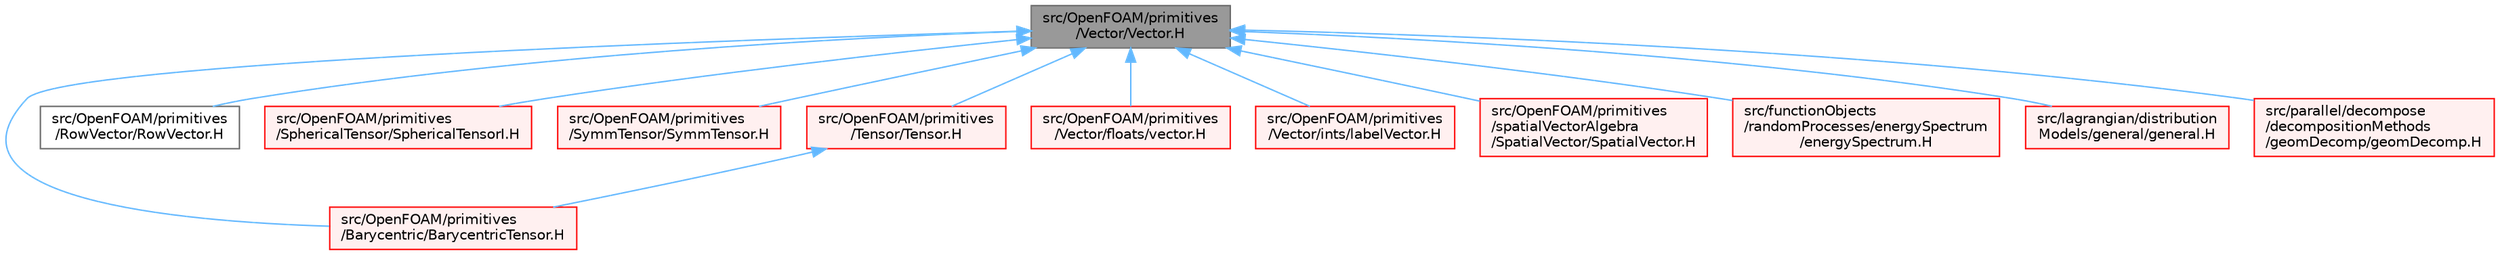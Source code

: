 digraph "src/OpenFOAM/primitives/Vector/Vector.H"
{
 // LATEX_PDF_SIZE
  bgcolor="transparent";
  edge [fontname=Helvetica,fontsize=10,labelfontname=Helvetica,labelfontsize=10];
  node [fontname=Helvetica,fontsize=10,shape=box,height=0.2,width=0.4];
  Node1 [id="Node000001",label="src/OpenFOAM/primitives\l/Vector/Vector.H",height=0.2,width=0.4,color="gray40", fillcolor="grey60", style="filled", fontcolor="black",tooltip=" "];
  Node1 -> Node2 [id="edge1_Node000001_Node000002",dir="back",color="steelblue1",style="solid",tooltip=" "];
  Node2 [id="Node000002",label="src/OpenFOAM/primitives\l/Barycentric/BarycentricTensor.H",height=0.2,width=0.4,color="red", fillcolor="#FFF0F0", style="filled",URL="$BarycentricTensor_8H.html",tooltip=" "];
  Node1 -> Node172 [id="edge2_Node000001_Node000172",dir="back",color="steelblue1",style="solid",tooltip=" "];
  Node172 [id="Node000172",label="src/OpenFOAM/primitives\l/RowVector/RowVector.H",height=0.2,width=0.4,color="grey40", fillcolor="white", style="filled",URL="$RowVector_8H.html",tooltip=" "];
  Node1 -> Node173 [id="edge3_Node000001_Node000173",dir="back",color="steelblue1",style="solid",tooltip=" "];
  Node173 [id="Node000173",label="src/OpenFOAM/primitives\l/SphericalTensor/SphericalTensorI.H",height=0.2,width=0.4,color="red", fillcolor="#FFF0F0", style="filled",URL="$SphericalTensorI_8H.html",tooltip=" "];
  Node1 -> Node6681 [id="edge4_Node000001_Node006681",dir="back",color="steelblue1",style="solid",tooltip=" "];
  Node6681 [id="Node006681",label="src/OpenFOAM/primitives\l/SymmTensor/SymmTensor.H",height=0.2,width=0.4,color="red", fillcolor="#FFF0F0", style="filled",URL="$SymmTensor_8H.html",tooltip=" "];
  Node1 -> Node6685 [id="edge5_Node000001_Node006685",dir="back",color="steelblue1",style="solid",tooltip=" "];
  Node6685 [id="Node006685",label="src/OpenFOAM/primitives\l/Tensor/Tensor.H",height=0.2,width=0.4,color="red", fillcolor="#FFF0F0", style="filled",URL="$Tensor_8H.html",tooltip=" "];
  Node6685 -> Node2 [id="edge6_Node006685_Node000002",dir="back",color="steelblue1",style="solid",tooltip=" "];
  Node1 -> Node6689 [id="edge7_Node000001_Node006689",dir="back",color="steelblue1",style="solid",tooltip=" "];
  Node6689 [id="Node006689",label="src/OpenFOAM/primitives\l/Vector/floats/vector.H",height=0.2,width=0.4,color="red", fillcolor="#FFF0F0", style="filled",URL="$vector_8H.html",tooltip=" "];
  Node1 -> Node6958 [id="edge8_Node000001_Node006958",dir="back",color="steelblue1",style="solid",tooltip=" "];
  Node6958 [id="Node006958",label="src/OpenFOAM/primitives\l/Vector/ints/labelVector.H",height=0.2,width=0.4,color="red", fillcolor="#FFF0F0", style="filled",URL="$labelVector_8H.html",tooltip=" "];
  Node1 -> Node6962 [id="edge9_Node000001_Node006962",dir="back",color="steelblue1",style="solid",tooltip=" "];
  Node6962 [id="Node006962",label="src/OpenFOAM/primitives\l/spatialVectorAlgebra\l/SpatialVector/SpatialVector.H",height=0.2,width=0.4,color="red", fillcolor="#FFF0F0", style="filled",URL="$SpatialVector_8H.html",tooltip=" "];
  Node1 -> Node3348 [id="edge10_Node000001_Node003348",dir="back",color="steelblue1",style="solid",tooltip=" "];
  Node3348 [id="Node003348",label="src/functionObjects\l/randomProcesses/energySpectrum\l/energySpectrum.H",height=0.2,width=0.4,color="red", fillcolor="#FFF0F0", style="filled",URL="$energySpectrum_8H.html",tooltip=" "];
  Node1 -> Node6965 [id="edge11_Node000001_Node006965",dir="back",color="steelblue1",style="solid",tooltip=" "];
  Node6965 [id="Node006965",label="src/lagrangian/distribution\lModels/general/general.H",height=0.2,width=0.4,color="red", fillcolor="#FFF0F0", style="filled",URL="$src_2lagrangian_2distributionModels_2general_2general_8H.html",tooltip=" "];
  Node1 -> Node5221 [id="edge12_Node000001_Node005221",dir="back",color="steelblue1",style="solid",tooltip=" "];
  Node5221 [id="Node005221",label="src/parallel/decompose\l/decompositionMethods\l/geomDecomp/geomDecomp.H",height=0.2,width=0.4,color="red", fillcolor="#FFF0F0", style="filled",URL="$geomDecomp_8H.html",tooltip=" "];
}
